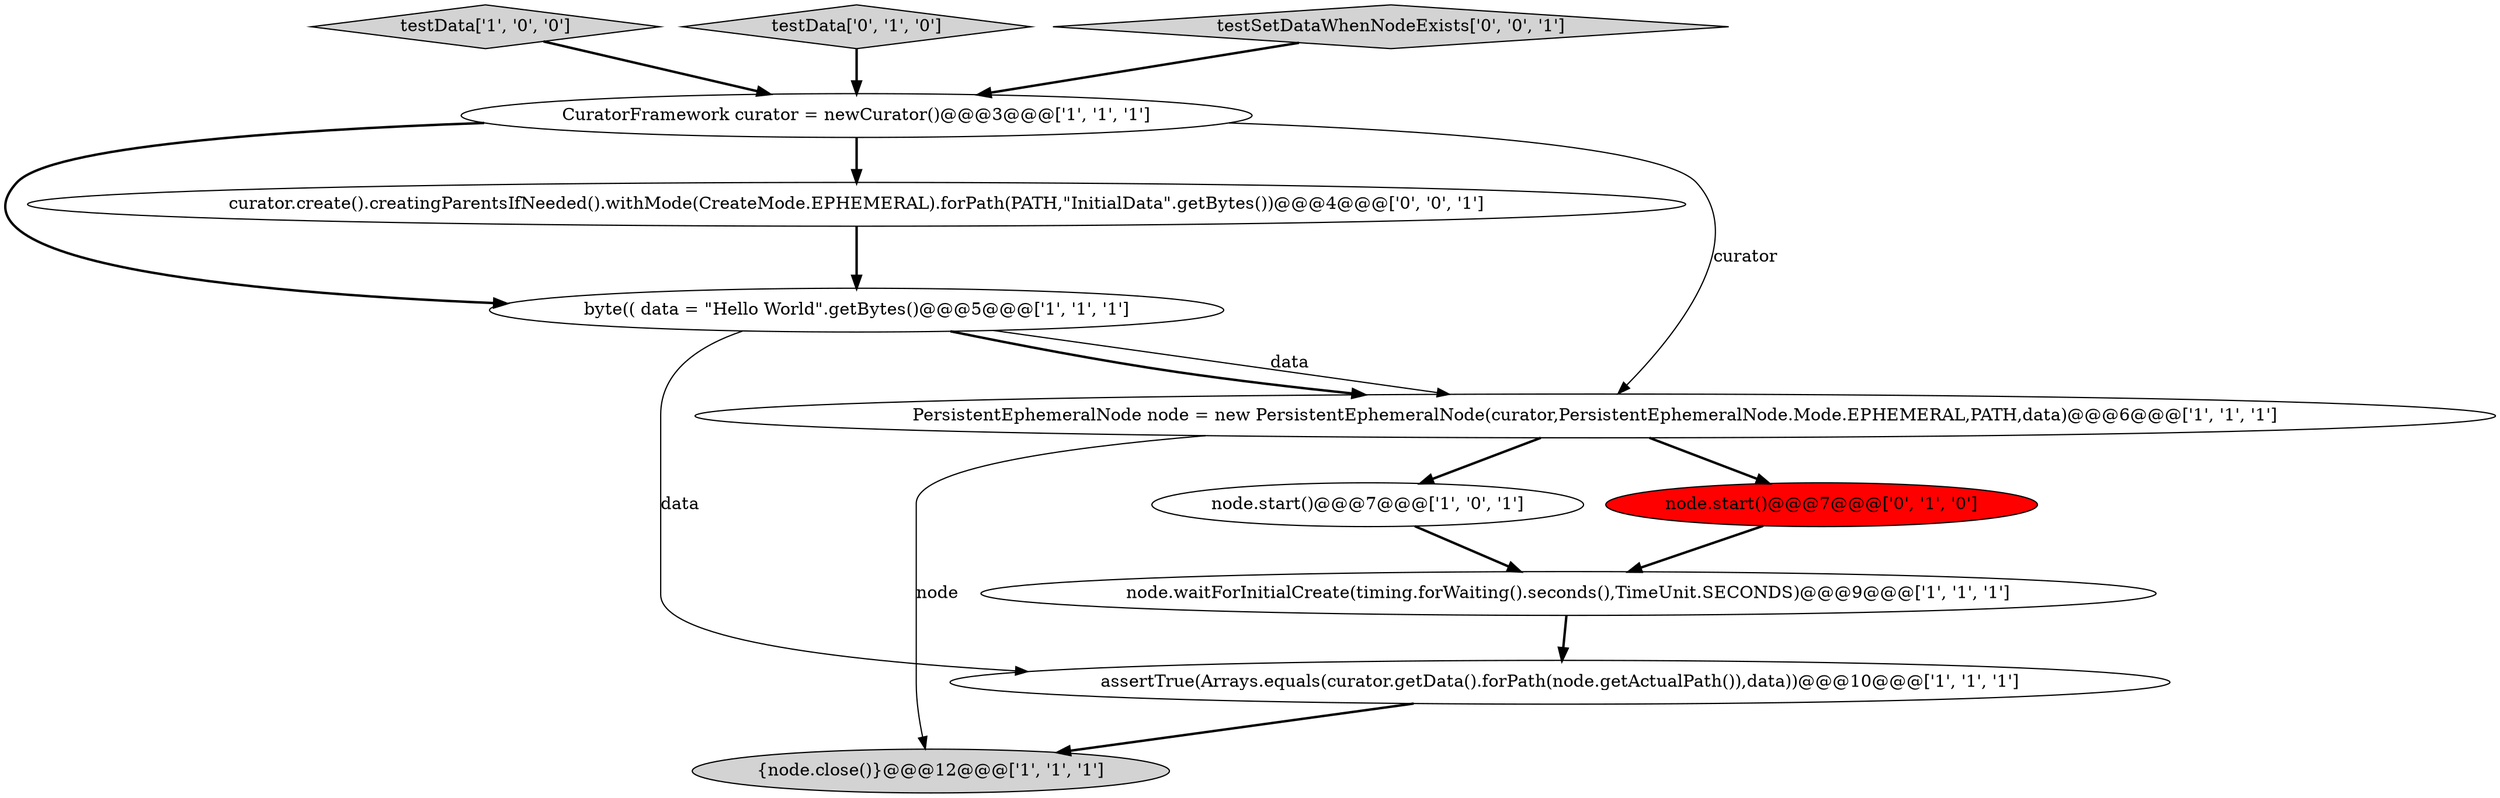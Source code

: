 digraph {
4 [style = filled, label = "testData['1', '0', '0']", fillcolor = lightgray, shape = diamond image = "AAA0AAABBB1BBB"];
1 [style = filled, label = "assertTrue(Arrays.equals(curator.getData().forPath(node.getActualPath()),data))@@@10@@@['1', '1', '1']", fillcolor = white, shape = ellipse image = "AAA0AAABBB1BBB"];
0 [style = filled, label = "PersistentEphemeralNode node = new PersistentEphemeralNode(curator,PersistentEphemeralNode.Mode.EPHEMERAL,PATH,data)@@@6@@@['1', '1', '1']", fillcolor = white, shape = ellipse image = "AAA0AAABBB1BBB"];
8 [style = filled, label = "testData['0', '1', '0']", fillcolor = lightgray, shape = diamond image = "AAA0AAABBB2BBB"];
3 [style = filled, label = "node.start()@@@7@@@['1', '0', '1']", fillcolor = white, shape = ellipse image = "AAA0AAABBB1BBB"];
9 [style = filled, label = "node.start()@@@7@@@['0', '1', '0']", fillcolor = red, shape = ellipse image = "AAA1AAABBB2BBB"];
10 [style = filled, label = "curator.create().creatingParentsIfNeeded().withMode(CreateMode.EPHEMERAL).forPath(PATH,\"InitialData\".getBytes())@@@4@@@['0', '0', '1']", fillcolor = white, shape = ellipse image = "AAA0AAABBB3BBB"];
2 [style = filled, label = "node.waitForInitialCreate(timing.forWaiting().seconds(),TimeUnit.SECONDS)@@@9@@@['1', '1', '1']", fillcolor = white, shape = ellipse image = "AAA0AAABBB1BBB"];
7 [style = filled, label = "CuratorFramework curator = newCurator()@@@3@@@['1', '1', '1']", fillcolor = white, shape = ellipse image = "AAA0AAABBB1BBB"];
11 [style = filled, label = "testSetDataWhenNodeExists['0', '0', '1']", fillcolor = lightgray, shape = diamond image = "AAA0AAABBB3BBB"];
6 [style = filled, label = "byte(( data = \"Hello World\".getBytes()@@@5@@@['1', '1', '1']", fillcolor = white, shape = ellipse image = "AAA0AAABBB1BBB"];
5 [style = filled, label = "{node.close()}@@@12@@@['1', '1', '1']", fillcolor = lightgray, shape = ellipse image = "AAA0AAABBB1BBB"];
1->5 [style = bold, label=""];
0->3 [style = bold, label=""];
8->7 [style = bold, label=""];
6->1 [style = solid, label="data"];
6->0 [style = solid, label="data"];
0->9 [style = bold, label=""];
11->7 [style = bold, label=""];
6->0 [style = bold, label=""];
7->0 [style = solid, label="curator"];
3->2 [style = bold, label=""];
9->2 [style = bold, label=""];
7->10 [style = bold, label=""];
10->6 [style = bold, label=""];
2->1 [style = bold, label=""];
4->7 [style = bold, label=""];
7->6 [style = bold, label=""];
0->5 [style = solid, label="node"];
}
